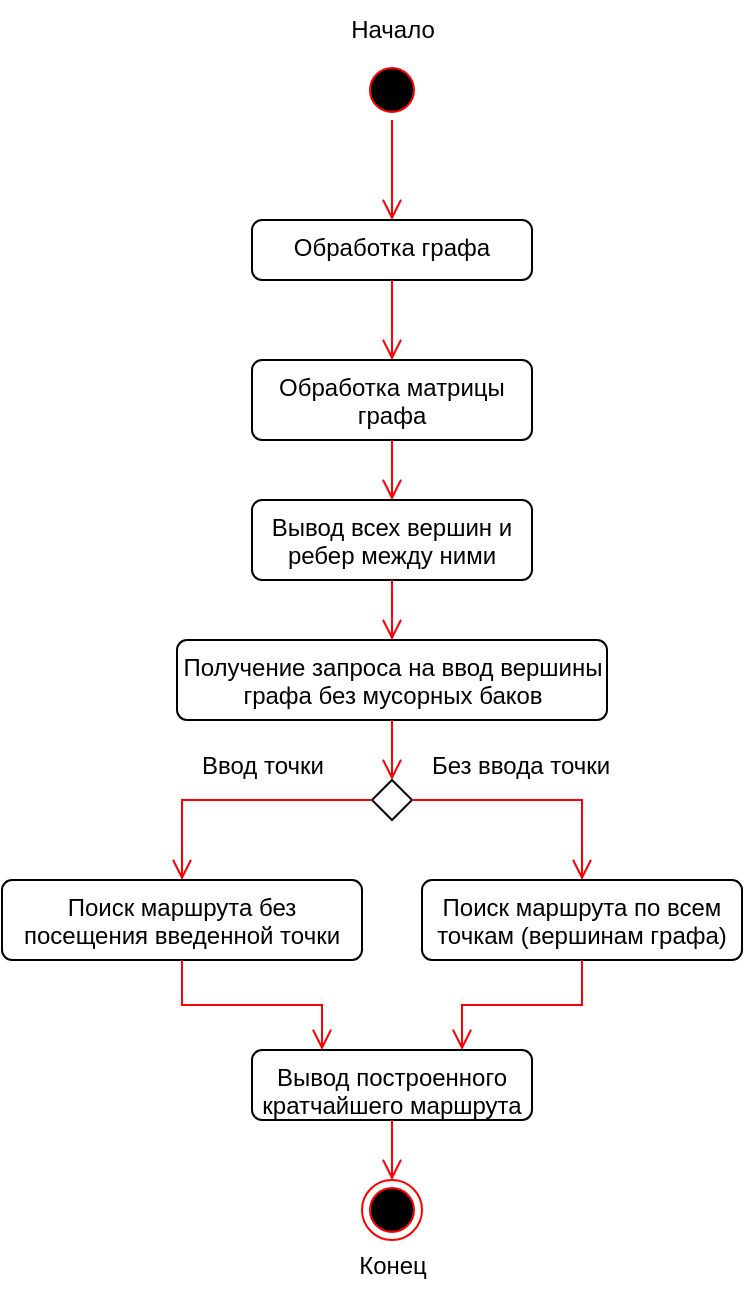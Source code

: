 <mxfile version="25.0.3">
  <diagram name="Страница — 1" id="RqkSvNuRUZXmgBfp5--H">
    <mxGraphModel dx="1426" dy="791" grid="1" gridSize="10" guides="1" tooltips="1" connect="1" arrows="1" fold="1" page="1" pageScale="1" pageWidth="827" pageHeight="1169" math="0" shadow="0">
      <root>
        <mxCell id="0" />
        <mxCell id="1" parent="0" />
        <mxCell id="MMbKcnXyPM8RCQiENLH0-2" value="" style="ellipse;html=1;shape=startState;fillColor=#000000;strokeColor=#ff0000;" vertex="1" parent="1">
          <mxGeometry x="390" y="70" width="30" height="30" as="geometry" />
        </mxCell>
        <mxCell id="MMbKcnXyPM8RCQiENLH0-3" value="" style="edgeStyle=orthogonalEdgeStyle;html=1;verticalAlign=bottom;endArrow=open;endSize=8;strokeColor=#ff0000;rounded=0;" edge="1" source="MMbKcnXyPM8RCQiENLH0-2" parent="1">
          <mxGeometry relative="1" as="geometry">
            <mxPoint x="405" y="150" as="targetPoint" />
          </mxGeometry>
        </mxCell>
        <mxCell id="MMbKcnXyPM8RCQiENLH0-4" value="Начало" style="text;html=1;align=center;verticalAlign=middle;resizable=0;points=[];autosize=1;strokeColor=none;fillColor=none;" vertex="1" parent="1">
          <mxGeometry x="370" y="40" width="70" height="30" as="geometry" />
        </mxCell>
        <mxCell id="MMbKcnXyPM8RCQiENLH0-5" value="Обработка графа" style="html=1;align=center;verticalAlign=top;rounded=1;absoluteArcSize=1;arcSize=10;dashed=0;whiteSpace=wrap;" vertex="1" parent="1">
          <mxGeometry x="335" y="150" width="140" height="30" as="geometry" />
        </mxCell>
        <mxCell id="MMbKcnXyPM8RCQiENLH0-6" value="Вывод построенного кратчайшего маршрута" style="html=1;align=center;verticalAlign=top;rounded=1;absoluteArcSize=1;arcSize=10;dashed=0;whiteSpace=wrap;" vertex="1" parent="1">
          <mxGeometry x="335" y="565" width="140" height="35" as="geometry" />
        </mxCell>
        <mxCell id="MMbKcnXyPM8RCQiENLH0-7" value="Обработка матрицы графа" style="html=1;align=center;verticalAlign=top;rounded=1;absoluteArcSize=1;arcSize=10;dashed=0;whiteSpace=wrap;" vertex="1" parent="1">
          <mxGeometry x="335" y="220" width="140" height="40" as="geometry" />
        </mxCell>
        <mxCell id="MMbKcnXyPM8RCQiENLH0-8" value="Поиск маршрута без посещения введенной точки" style="html=1;align=center;verticalAlign=top;rounded=1;absoluteArcSize=1;arcSize=10;dashed=0;whiteSpace=wrap;" vertex="1" parent="1">
          <mxGeometry x="210" y="480" width="180" height="40" as="geometry" />
        </mxCell>
        <mxCell id="MMbKcnXyPM8RCQiENLH0-9" value="Поиск маршрута по всем точкам (вершинам графа)" style="html=1;align=center;verticalAlign=top;rounded=1;absoluteArcSize=1;arcSize=10;dashed=0;whiteSpace=wrap;" vertex="1" parent="1">
          <mxGeometry x="420" y="480" width="160" height="40" as="geometry" />
        </mxCell>
        <mxCell id="MMbKcnXyPM8RCQiENLH0-10" value="Получение запроса на ввод вершины графа без мусорных баков" style="html=1;align=center;verticalAlign=top;rounded=1;absoluteArcSize=1;arcSize=10;dashed=0;whiteSpace=wrap;" vertex="1" parent="1">
          <mxGeometry x="297.5" y="360" width="215" height="40" as="geometry" />
        </mxCell>
        <mxCell id="MMbKcnXyPM8RCQiENLH0-11" value="Вывод всех вершин и ребер между ними" style="html=1;align=center;verticalAlign=top;rounded=1;absoluteArcSize=1;arcSize=10;dashed=0;whiteSpace=wrap;" vertex="1" parent="1">
          <mxGeometry x="335" y="290" width="140" height="40" as="geometry" />
        </mxCell>
        <mxCell id="MMbKcnXyPM8RCQiENLH0-12" value="" style="edgeStyle=orthogonalEdgeStyle;html=1;verticalAlign=bottom;endArrow=open;endSize=8;strokeColor=#ff0000;rounded=0;exitX=0.5;exitY=1;exitDx=0;exitDy=0;" edge="1" parent="1" source="MMbKcnXyPM8RCQiENLH0-5">
          <mxGeometry relative="1" as="geometry">
            <mxPoint x="405" y="220" as="targetPoint" />
            <mxPoint x="440" y="140" as="sourcePoint" />
          </mxGeometry>
        </mxCell>
        <mxCell id="MMbKcnXyPM8RCQiENLH0-13" value="" style="edgeStyle=orthogonalEdgeStyle;html=1;verticalAlign=bottom;endArrow=open;endSize=8;strokeColor=#ff0000;rounded=0;exitX=0.5;exitY=1;exitDx=0;exitDy=0;entryX=0.5;entryY=0;entryDx=0;entryDy=0;" edge="1" parent="1" source="MMbKcnXyPM8RCQiENLH0-7" target="MMbKcnXyPM8RCQiENLH0-11">
          <mxGeometry relative="1" as="geometry">
            <mxPoint x="415" y="230" as="targetPoint" />
            <mxPoint x="415" y="190" as="sourcePoint" />
          </mxGeometry>
        </mxCell>
        <mxCell id="MMbKcnXyPM8RCQiENLH0-14" value="" style="rhombus;aspect=fixed;" vertex="1" parent="1">
          <mxGeometry x="395" y="430" width="20" height="20" as="geometry" />
        </mxCell>
        <mxCell id="MMbKcnXyPM8RCQiENLH0-17" value="" style="edgeStyle=orthogonalEdgeStyle;html=1;verticalAlign=bottom;endArrow=open;endSize=8;strokeColor=#ff0000;rounded=0;exitX=0.5;exitY=1;exitDx=0;exitDy=0;" edge="1" parent="1" source="MMbKcnXyPM8RCQiENLH0-11">
          <mxGeometry relative="1" as="geometry">
            <mxPoint x="405" y="360" as="targetPoint" />
            <mxPoint x="415" y="270" as="sourcePoint" />
          </mxGeometry>
        </mxCell>
        <mxCell id="MMbKcnXyPM8RCQiENLH0-18" value="" style="edgeStyle=orthogonalEdgeStyle;html=1;verticalAlign=bottom;endArrow=open;endSize=8;strokeColor=#ff0000;rounded=0;exitX=0.5;exitY=1;exitDx=0;exitDy=0;entryX=0.5;entryY=0;entryDx=0;entryDy=0;" edge="1" parent="1" source="MMbKcnXyPM8RCQiENLH0-10" target="MMbKcnXyPM8RCQiENLH0-14">
          <mxGeometry relative="1" as="geometry">
            <mxPoint x="415" y="370" as="targetPoint" />
            <mxPoint x="415" y="340" as="sourcePoint" />
          </mxGeometry>
        </mxCell>
        <mxCell id="MMbKcnXyPM8RCQiENLH0-19" value="" style="edgeStyle=orthogonalEdgeStyle;html=1;verticalAlign=bottom;endArrow=open;endSize=8;strokeColor=#ff0000;rounded=0;exitX=0;exitY=0.5;exitDx=0;exitDy=0;entryX=0.5;entryY=0;entryDx=0;entryDy=0;" edge="1" parent="1" source="MMbKcnXyPM8RCQiENLH0-14" target="MMbKcnXyPM8RCQiENLH0-8">
          <mxGeometry relative="1" as="geometry">
            <mxPoint x="470" y="480" as="targetPoint" />
            <mxPoint x="415" y="410" as="sourcePoint" />
          </mxGeometry>
        </mxCell>
        <mxCell id="MMbKcnXyPM8RCQiENLH0-20" value="Ввод точки" style="text;html=1;align=center;verticalAlign=middle;resizable=0;points=[];autosize=1;strokeColor=none;fillColor=none;" vertex="1" parent="1">
          <mxGeometry x="300" y="408" width="80" height="30" as="geometry" />
        </mxCell>
        <mxCell id="MMbKcnXyPM8RCQiENLH0-21" value="" style="edgeStyle=orthogonalEdgeStyle;html=1;verticalAlign=bottom;endArrow=open;endSize=8;strokeColor=#ff0000;rounded=0;exitX=1;exitY=0.5;exitDx=0;exitDy=0;entryX=0.5;entryY=0;entryDx=0;entryDy=0;" edge="1" parent="1" source="MMbKcnXyPM8RCQiENLH0-14" target="MMbKcnXyPM8RCQiENLH0-9">
          <mxGeometry relative="1" as="geometry">
            <mxPoint x="520" y="470" as="targetPoint" />
            <mxPoint x="405" y="450" as="sourcePoint" />
          </mxGeometry>
        </mxCell>
        <mxCell id="MMbKcnXyPM8RCQiENLH0-23" value="Без ввода точки" style="text;html=1;align=center;verticalAlign=middle;resizable=0;points=[];autosize=1;strokeColor=none;fillColor=none;" vertex="1" parent="1">
          <mxGeometry x="414" y="408" width="110" height="30" as="geometry" />
        </mxCell>
        <mxCell id="MMbKcnXyPM8RCQiENLH0-24" value="" style="edgeStyle=orthogonalEdgeStyle;html=1;verticalAlign=bottom;endArrow=open;endSize=8;strokeColor=#ff0000;rounded=0;exitX=0.5;exitY=1;exitDx=0;exitDy=0;entryX=0.25;entryY=0;entryDx=0;entryDy=0;" edge="1" parent="1" source="MMbKcnXyPM8RCQiENLH0-8" target="MMbKcnXyPM8RCQiENLH0-6">
          <mxGeometry relative="1" as="geometry">
            <mxPoint x="415" y="440" as="targetPoint" />
            <mxPoint x="415" y="410" as="sourcePoint" />
          </mxGeometry>
        </mxCell>
        <mxCell id="MMbKcnXyPM8RCQiENLH0-25" value="" style="edgeStyle=orthogonalEdgeStyle;html=1;verticalAlign=bottom;endArrow=open;endSize=8;strokeColor=#ff0000;rounded=0;exitX=0.5;exitY=1;exitDx=0;exitDy=0;entryX=0.75;entryY=0;entryDx=0;entryDy=0;" edge="1" parent="1" source="MMbKcnXyPM8RCQiENLH0-9" target="MMbKcnXyPM8RCQiENLH0-6">
          <mxGeometry relative="1" as="geometry">
            <mxPoint x="380" y="575" as="targetPoint" />
            <mxPoint x="310" y="530" as="sourcePoint" />
          </mxGeometry>
        </mxCell>
        <mxCell id="MMbKcnXyPM8RCQiENLH0-27" value="" style="edgeStyle=orthogonalEdgeStyle;html=1;verticalAlign=bottom;endArrow=open;endSize=8;strokeColor=#ff0000;rounded=0;exitX=0.5;exitY=1;exitDx=0;exitDy=0;" edge="1" parent="1" source="MMbKcnXyPM8RCQiENLH0-6">
          <mxGeometry relative="1" as="geometry">
            <mxPoint x="405" y="630" as="targetPoint" />
            <mxPoint x="415" y="410" as="sourcePoint" />
          </mxGeometry>
        </mxCell>
        <mxCell id="MMbKcnXyPM8RCQiENLH0-28" value="" style="ellipse;html=1;shape=endState;fillColor=#000000;strokeColor=#ff0000;" vertex="1" parent="1">
          <mxGeometry x="390" y="630" width="30" height="30" as="geometry" />
        </mxCell>
        <mxCell id="MMbKcnXyPM8RCQiENLH0-29" value="Конец" style="text;html=1;align=center;verticalAlign=middle;resizable=0;points=[];autosize=1;strokeColor=none;fillColor=none;" vertex="1" parent="1">
          <mxGeometry x="375" y="658" width="60" height="30" as="geometry" />
        </mxCell>
      </root>
    </mxGraphModel>
  </diagram>
</mxfile>
